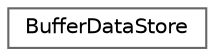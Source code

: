 digraph "Graphical Class Hierarchy"
{
 // LATEX_PDF_SIZE
  bgcolor="transparent";
  edge [fontname=Helvetica,fontsize=10,labelfontname=Helvetica,labelfontsize=10];
  node [fontname=Helvetica,fontsize=10,shape=box,height=0.2,width=0.4];
  rankdir="LR";
  Node0 [id="Node000000",label="BufferDataStore",height=0.2,width=0.4,color="grey40", fillcolor="white", style="filled",URL="$class_buffer_data_store.html",tooltip=" "];
}
